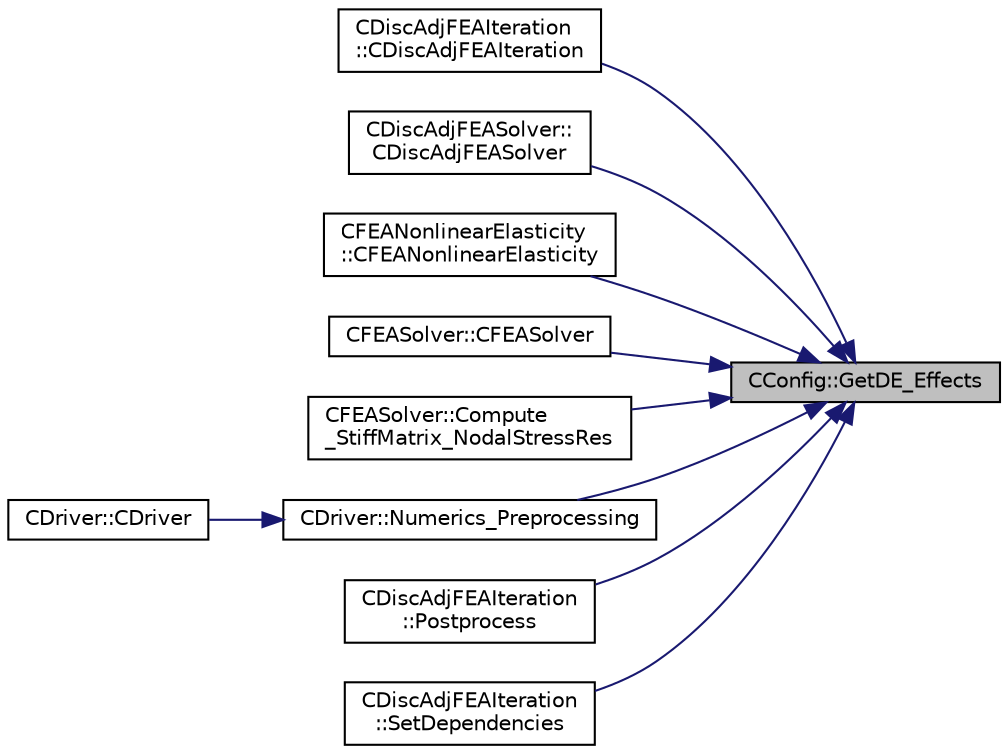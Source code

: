 digraph "CConfig::GetDE_Effects"
{
 // LATEX_PDF_SIZE
  edge [fontname="Helvetica",fontsize="10",labelfontname="Helvetica",labelfontsize="10"];
  node [fontname="Helvetica",fontsize="10",shape=record];
  rankdir="RL";
  Node1 [label="CConfig::GetDE_Effects",height=0.2,width=0.4,color="black", fillcolor="grey75", style="filled", fontcolor="black",tooltip="Decide whether to apply DE effects to the model."];
  Node1 -> Node2 [dir="back",color="midnightblue",fontsize="10",style="solid",fontname="Helvetica"];
  Node2 [label="CDiscAdjFEAIteration\l::CDiscAdjFEAIteration",height=0.2,width=0.4,color="black", fillcolor="white", style="filled",URL="$classCDiscAdjFEAIteration.html#a8b896be02487c28280d35ccb6b41a4f9",tooltip="Constructor of the class."];
  Node1 -> Node3 [dir="back",color="midnightblue",fontsize="10",style="solid",fontname="Helvetica"];
  Node3 [label="CDiscAdjFEASolver::\lCDiscAdjFEASolver",height=0.2,width=0.4,color="black", fillcolor="white", style="filled",URL="$classCDiscAdjFEASolver.html#ae74a58b4ee4459687d1c4f4e0d0e15ff",tooltip=" "];
  Node1 -> Node4 [dir="back",color="midnightblue",fontsize="10",style="solid",fontname="Helvetica"];
  Node4 [label="CFEANonlinearElasticity\l::CFEANonlinearElasticity",height=0.2,width=0.4,color="black", fillcolor="white", style="filled",URL="$classCFEANonlinearElasticity.html#a0a2bcb223ab0c46c3834f0f8c00e49d8",tooltip="Constructor of the class."];
  Node1 -> Node5 [dir="back",color="midnightblue",fontsize="10",style="solid",fontname="Helvetica"];
  Node5 [label="CFEASolver::CFEASolver",height=0.2,width=0.4,color="black", fillcolor="white", style="filled",URL="$classCFEASolver.html#a1d4c7d17d9c7143d3079fc78fae1599d",tooltip=" "];
  Node1 -> Node6 [dir="back",color="midnightblue",fontsize="10",style="solid",fontname="Helvetica"];
  Node6 [label="CFEASolver::Compute\l_StiffMatrix_NodalStressRes",height=0.2,width=0.4,color="black", fillcolor="white", style="filled",URL="$classCFEASolver.html#a3fe247a12b07771806bd276ea79de38b",tooltip="Compute the stiffness matrix of the problem and the nodal stress terms at the same time."];
  Node1 -> Node7 [dir="back",color="midnightblue",fontsize="10",style="solid",fontname="Helvetica"];
  Node7 [label="CDriver::Numerics_Preprocessing",height=0.2,width=0.4,color="black", fillcolor="white", style="filled",URL="$classCDriver.html#a03e4eacdeaca8db04159d40fe5295831",tooltip="Definition and allocation of all solver classes."];
  Node7 -> Node8 [dir="back",color="midnightblue",fontsize="10",style="solid",fontname="Helvetica"];
  Node8 [label="CDriver::CDriver",height=0.2,width=0.4,color="black", fillcolor="white", style="filled",URL="$classCDriver.html#a3fca4a013a6efa9bbb38fe78a86b5f3d",tooltip="Constructor of the class."];
  Node1 -> Node9 [dir="back",color="midnightblue",fontsize="10",style="solid",fontname="Helvetica"];
  Node9 [label="CDiscAdjFEAIteration\l::Postprocess",height=0.2,width=0.4,color="black", fillcolor="white", style="filled",URL="$classCDiscAdjFEAIteration.html#a6a77f8e02b0f5bad8421e22747e3cd81",tooltip="Postprocesses the discrete adjoint FEA problem before heading to another physics system or the next i..."];
  Node1 -> Node10 [dir="back",color="midnightblue",fontsize="10",style="solid",fontname="Helvetica"];
  Node10 [label="CDiscAdjFEAIteration\l::SetDependencies",height=0.2,width=0.4,color="black", fillcolor="white", style="filled",URL="$classCDiscAdjFEAIteration.html#a69ba436ed72a9bb4c9c25de4cbed959f",tooltip="Compute necessary variables that depend on the variables in the numerics (E, Nu......"];
}
